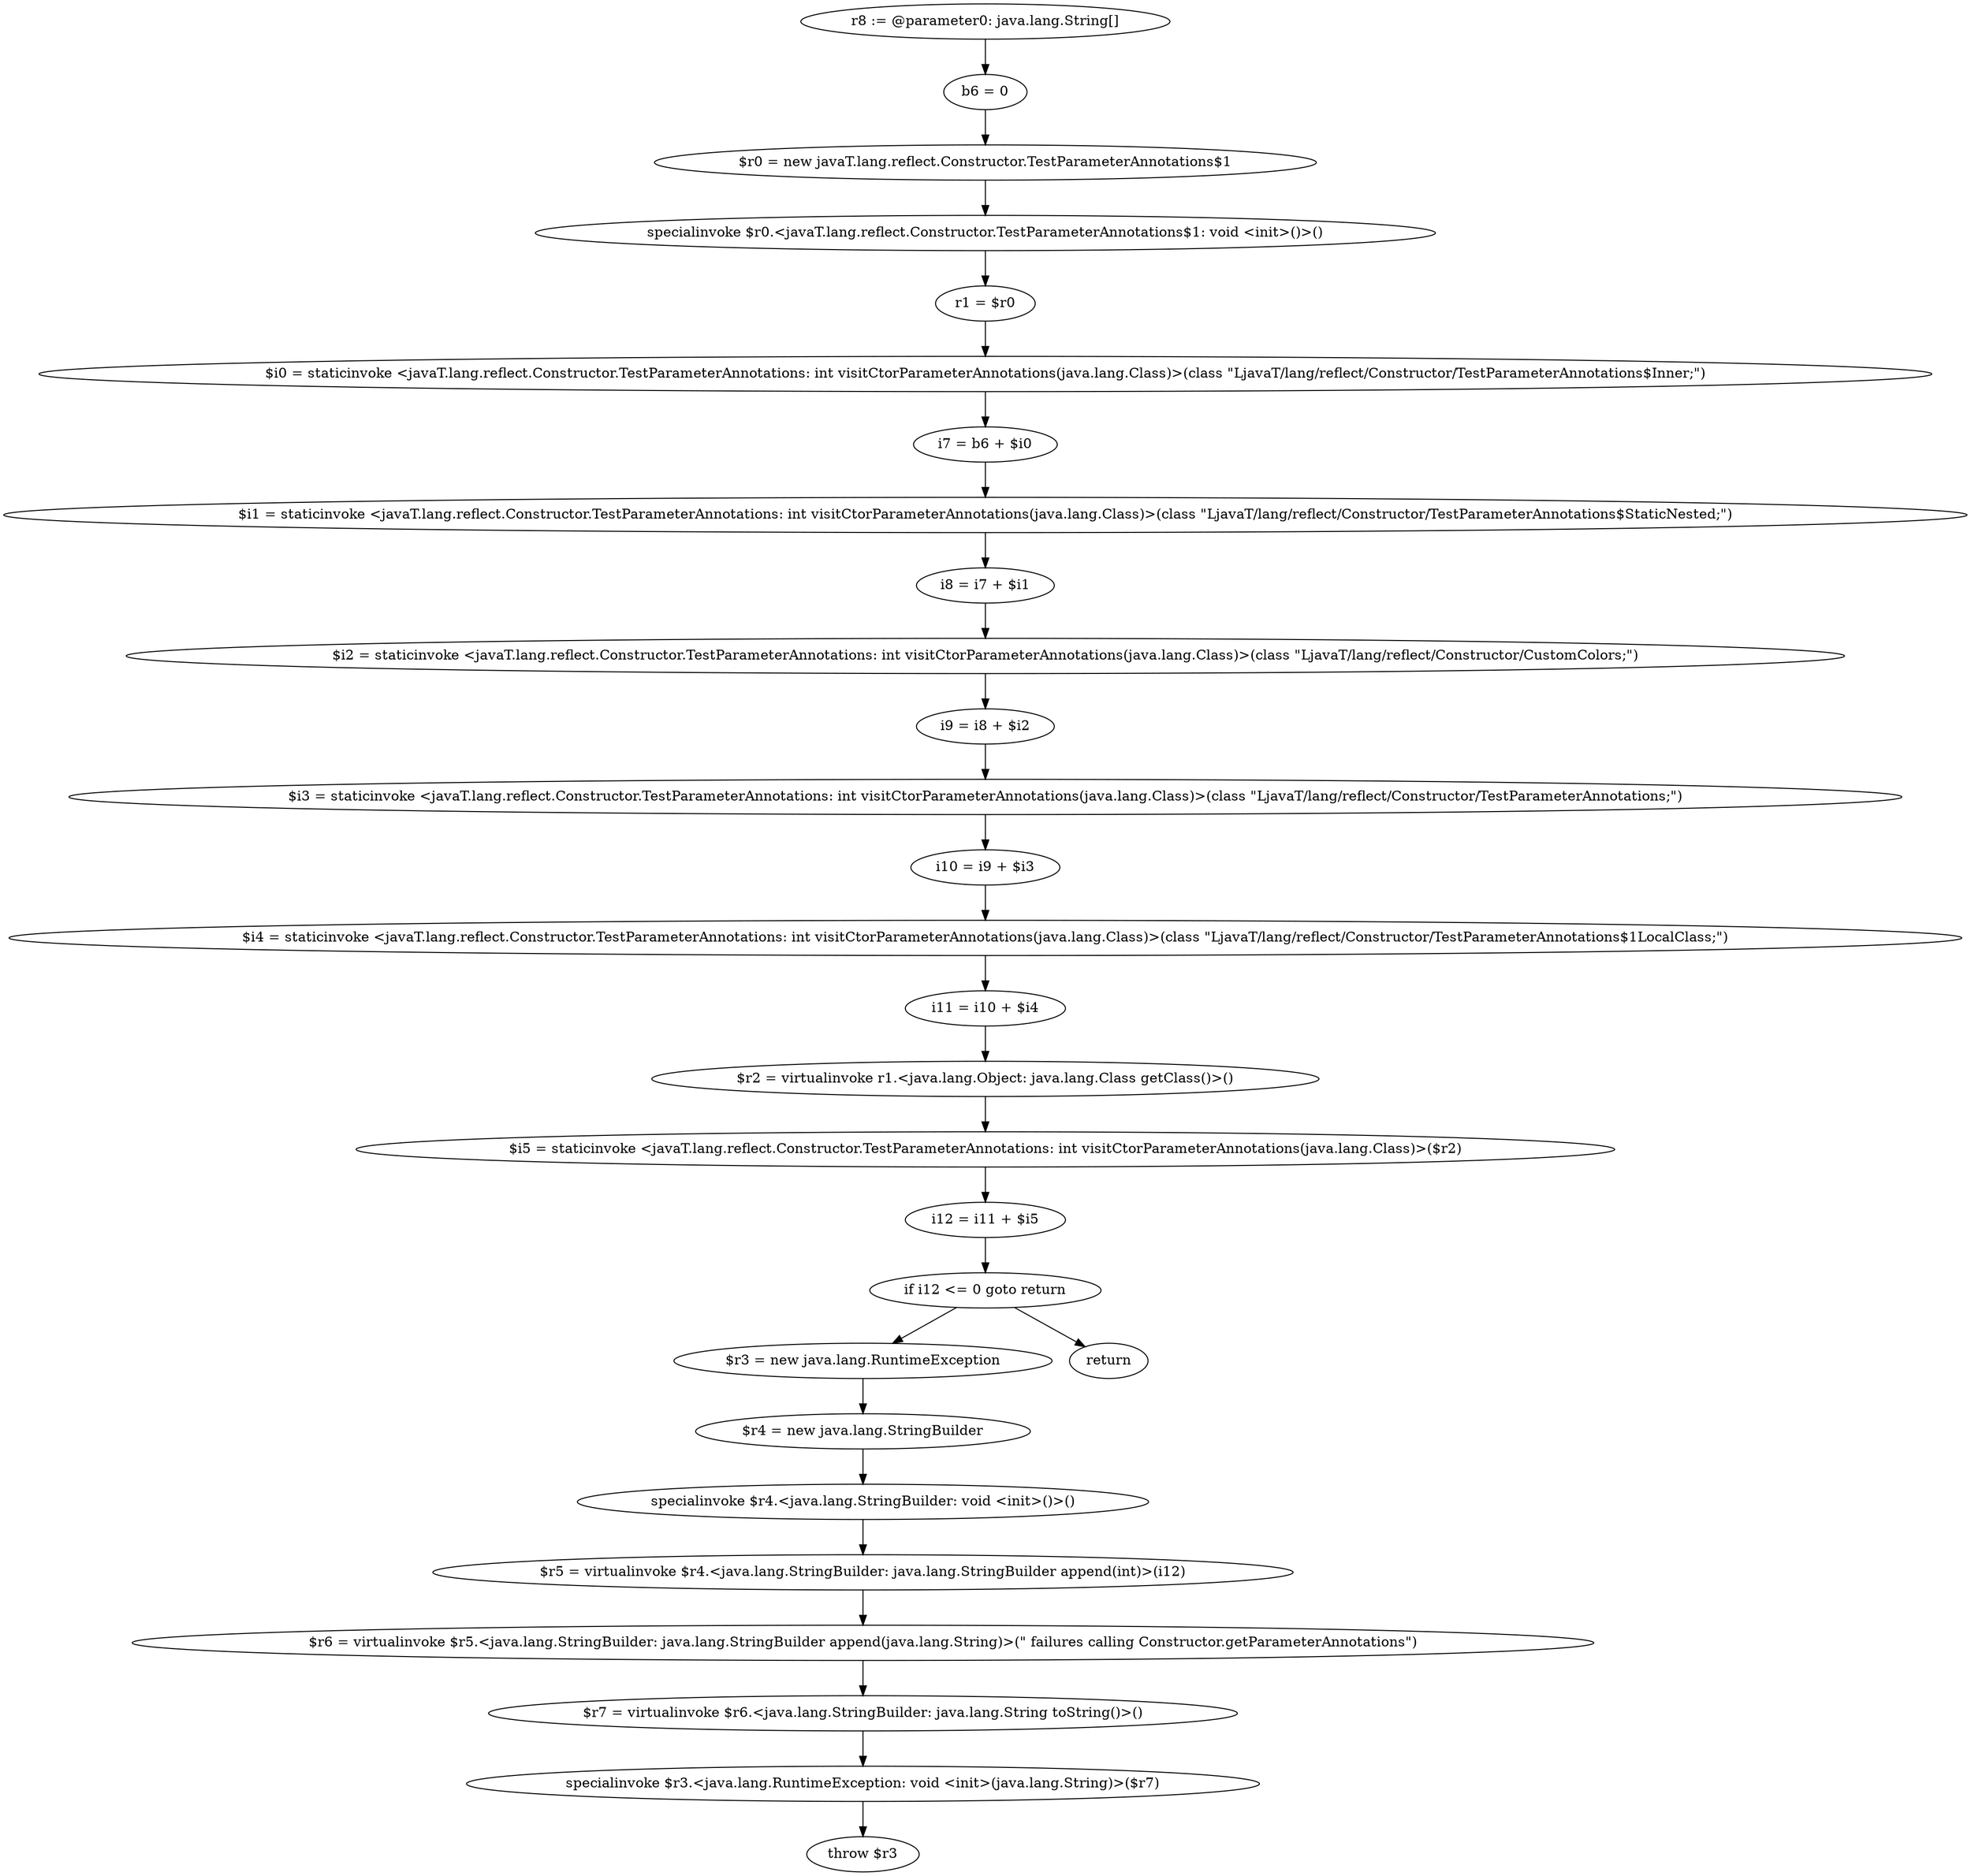 digraph "unitGraph" {
    "r8 := @parameter0: java.lang.String[]"
    "b6 = 0"
    "$r0 = new javaT.lang.reflect.Constructor.TestParameterAnnotations$1"
    "specialinvoke $r0.<javaT.lang.reflect.Constructor.TestParameterAnnotations$1: void <init>()>()"
    "r1 = $r0"
    "$i0 = staticinvoke <javaT.lang.reflect.Constructor.TestParameterAnnotations: int visitCtorParameterAnnotations(java.lang.Class)>(class \"LjavaT/lang/reflect/Constructor/TestParameterAnnotations$Inner;\")"
    "i7 = b6 + $i0"
    "$i1 = staticinvoke <javaT.lang.reflect.Constructor.TestParameterAnnotations: int visitCtorParameterAnnotations(java.lang.Class)>(class \"LjavaT/lang/reflect/Constructor/TestParameterAnnotations$StaticNested;\")"
    "i8 = i7 + $i1"
    "$i2 = staticinvoke <javaT.lang.reflect.Constructor.TestParameterAnnotations: int visitCtorParameterAnnotations(java.lang.Class)>(class \"LjavaT/lang/reflect/Constructor/CustomColors;\")"
    "i9 = i8 + $i2"
    "$i3 = staticinvoke <javaT.lang.reflect.Constructor.TestParameterAnnotations: int visitCtorParameterAnnotations(java.lang.Class)>(class \"LjavaT/lang/reflect/Constructor/TestParameterAnnotations;\")"
    "i10 = i9 + $i3"
    "$i4 = staticinvoke <javaT.lang.reflect.Constructor.TestParameterAnnotations: int visitCtorParameterAnnotations(java.lang.Class)>(class \"LjavaT/lang/reflect/Constructor/TestParameterAnnotations$1LocalClass;\")"
    "i11 = i10 + $i4"
    "$r2 = virtualinvoke r1.<java.lang.Object: java.lang.Class getClass()>()"
    "$i5 = staticinvoke <javaT.lang.reflect.Constructor.TestParameterAnnotations: int visitCtorParameterAnnotations(java.lang.Class)>($r2)"
    "i12 = i11 + $i5"
    "if i12 <= 0 goto return"
    "$r3 = new java.lang.RuntimeException"
    "$r4 = new java.lang.StringBuilder"
    "specialinvoke $r4.<java.lang.StringBuilder: void <init>()>()"
    "$r5 = virtualinvoke $r4.<java.lang.StringBuilder: java.lang.StringBuilder append(int)>(i12)"
    "$r6 = virtualinvoke $r5.<java.lang.StringBuilder: java.lang.StringBuilder append(java.lang.String)>(\" failures calling Constructor.getParameterAnnotations\")"
    "$r7 = virtualinvoke $r6.<java.lang.StringBuilder: java.lang.String toString()>()"
    "specialinvoke $r3.<java.lang.RuntimeException: void <init>(java.lang.String)>($r7)"
    "throw $r3"
    "return"
    "r8 := @parameter0: java.lang.String[]"->"b6 = 0";
    "b6 = 0"->"$r0 = new javaT.lang.reflect.Constructor.TestParameterAnnotations$1";
    "$r0 = new javaT.lang.reflect.Constructor.TestParameterAnnotations$1"->"specialinvoke $r0.<javaT.lang.reflect.Constructor.TestParameterAnnotations$1: void <init>()>()";
    "specialinvoke $r0.<javaT.lang.reflect.Constructor.TestParameterAnnotations$1: void <init>()>()"->"r1 = $r0";
    "r1 = $r0"->"$i0 = staticinvoke <javaT.lang.reflect.Constructor.TestParameterAnnotations: int visitCtorParameterAnnotations(java.lang.Class)>(class \"LjavaT/lang/reflect/Constructor/TestParameterAnnotations$Inner;\")";
    "$i0 = staticinvoke <javaT.lang.reflect.Constructor.TestParameterAnnotations: int visitCtorParameterAnnotations(java.lang.Class)>(class \"LjavaT/lang/reflect/Constructor/TestParameterAnnotations$Inner;\")"->"i7 = b6 + $i0";
    "i7 = b6 + $i0"->"$i1 = staticinvoke <javaT.lang.reflect.Constructor.TestParameterAnnotations: int visitCtorParameterAnnotations(java.lang.Class)>(class \"LjavaT/lang/reflect/Constructor/TestParameterAnnotations$StaticNested;\")";
    "$i1 = staticinvoke <javaT.lang.reflect.Constructor.TestParameterAnnotations: int visitCtorParameterAnnotations(java.lang.Class)>(class \"LjavaT/lang/reflect/Constructor/TestParameterAnnotations$StaticNested;\")"->"i8 = i7 + $i1";
    "i8 = i7 + $i1"->"$i2 = staticinvoke <javaT.lang.reflect.Constructor.TestParameterAnnotations: int visitCtorParameterAnnotations(java.lang.Class)>(class \"LjavaT/lang/reflect/Constructor/CustomColors;\")";
    "$i2 = staticinvoke <javaT.lang.reflect.Constructor.TestParameterAnnotations: int visitCtorParameterAnnotations(java.lang.Class)>(class \"LjavaT/lang/reflect/Constructor/CustomColors;\")"->"i9 = i8 + $i2";
    "i9 = i8 + $i2"->"$i3 = staticinvoke <javaT.lang.reflect.Constructor.TestParameterAnnotations: int visitCtorParameterAnnotations(java.lang.Class)>(class \"LjavaT/lang/reflect/Constructor/TestParameterAnnotations;\")";
    "$i3 = staticinvoke <javaT.lang.reflect.Constructor.TestParameterAnnotations: int visitCtorParameterAnnotations(java.lang.Class)>(class \"LjavaT/lang/reflect/Constructor/TestParameterAnnotations;\")"->"i10 = i9 + $i3";
    "i10 = i9 + $i3"->"$i4 = staticinvoke <javaT.lang.reflect.Constructor.TestParameterAnnotations: int visitCtorParameterAnnotations(java.lang.Class)>(class \"LjavaT/lang/reflect/Constructor/TestParameterAnnotations$1LocalClass;\")";
    "$i4 = staticinvoke <javaT.lang.reflect.Constructor.TestParameterAnnotations: int visitCtorParameterAnnotations(java.lang.Class)>(class \"LjavaT/lang/reflect/Constructor/TestParameterAnnotations$1LocalClass;\")"->"i11 = i10 + $i4";
    "i11 = i10 + $i4"->"$r2 = virtualinvoke r1.<java.lang.Object: java.lang.Class getClass()>()";
    "$r2 = virtualinvoke r1.<java.lang.Object: java.lang.Class getClass()>()"->"$i5 = staticinvoke <javaT.lang.reflect.Constructor.TestParameterAnnotations: int visitCtorParameterAnnotations(java.lang.Class)>($r2)";
    "$i5 = staticinvoke <javaT.lang.reflect.Constructor.TestParameterAnnotations: int visitCtorParameterAnnotations(java.lang.Class)>($r2)"->"i12 = i11 + $i5";
    "i12 = i11 + $i5"->"if i12 <= 0 goto return";
    "if i12 <= 0 goto return"->"$r3 = new java.lang.RuntimeException";
    "if i12 <= 0 goto return"->"return";
    "$r3 = new java.lang.RuntimeException"->"$r4 = new java.lang.StringBuilder";
    "$r4 = new java.lang.StringBuilder"->"specialinvoke $r4.<java.lang.StringBuilder: void <init>()>()";
    "specialinvoke $r4.<java.lang.StringBuilder: void <init>()>()"->"$r5 = virtualinvoke $r4.<java.lang.StringBuilder: java.lang.StringBuilder append(int)>(i12)";
    "$r5 = virtualinvoke $r4.<java.lang.StringBuilder: java.lang.StringBuilder append(int)>(i12)"->"$r6 = virtualinvoke $r5.<java.lang.StringBuilder: java.lang.StringBuilder append(java.lang.String)>(\" failures calling Constructor.getParameterAnnotations\")";
    "$r6 = virtualinvoke $r5.<java.lang.StringBuilder: java.lang.StringBuilder append(java.lang.String)>(\" failures calling Constructor.getParameterAnnotations\")"->"$r7 = virtualinvoke $r6.<java.lang.StringBuilder: java.lang.String toString()>()";
    "$r7 = virtualinvoke $r6.<java.lang.StringBuilder: java.lang.String toString()>()"->"specialinvoke $r3.<java.lang.RuntimeException: void <init>(java.lang.String)>($r7)";
    "specialinvoke $r3.<java.lang.RuntimeException: void <init>(java.lang.String)>($r7)"->"throw $r3";
}
